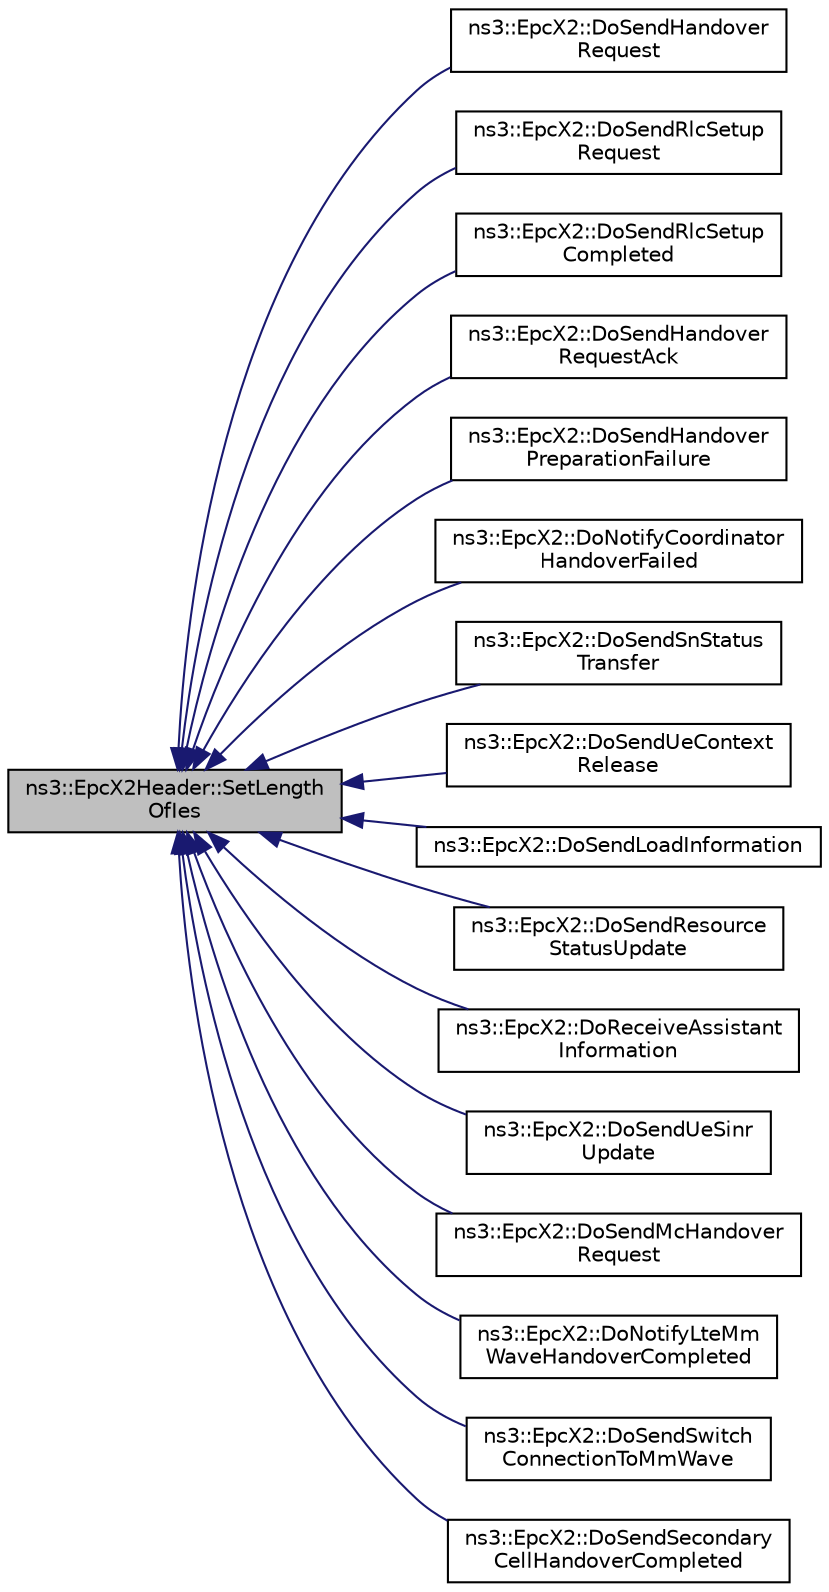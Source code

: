 digraph "ns3::EpcX2Header::SetLengthOfIes"
{
  edge [fontname="Helvetica",fontsize="10",labelfontname="Helvetica",labelfontsize="10"];
  node [fontname="Helvetica",fontsize="10",shape=record];
  rankdir="LR";
  Node1 [label="ns3::EpcX2Header::SetLength\lOfIes",height=0.2,width=0.4,color="black", fillcolor="grey75", style="filled", fontcolor="black"];
  Node1 -> Node2 [dir="back",color="midnightblue",fontsize="10",style="solid"];
  Node2 [label="ns3::EpcX2::DoSendHandover\lRequest",height=0.2,width=0.4,color="black", fillcolor="white", style="filled",URL="$df/d1e/classns3_1_1EpcX2.html#a8008ce25fcdf78a02d7945768ae3084b"];
  Node1 -> Node3 [dir="back",color="midnightblue",fontsize="10",style="solid"];
  Node3 [label="ns3::EpcX2::DoSendRlcSetup\lRequest",height=0.2,width=0.4,color="black", fillcolor="white", style="filled",URL="$df/d1e/classns3_1_1EpcX2.html#a856195e67f43bc851705e045eb876639"];
  Node1 -> Node4 [dir="back",color="midnightblue",fontsize="10",style="solid"];
  Node4 [label="ns3::EpcX2::DoSendRlcSetup\lCompleted",height=0.2,width=0.4,color="black", fillcolor="white", style="filled",URL="$df/d1e/classns3_1_1EpcX2.html#a46a90945c5f509e7098cb4668294b835"];
  Node1 -> Node5 [dir="back",color="midnightblue",fontsize="10",style="solid"];
  Node5 [label="ns3::EpcX2::DoSendHandover\lRequestAck",height=0.2,width=0.4,color="black", fillcolor="white", style="filled",URL="$df/d1e/classns3_1_1EpcX2.html#a0c10744b59810accae456d5e7a5ebf3b"];
  Node1 -> Node6 [dir="back",color="midnightblue",fontsize="10",style="solid"];
  Node6 [label="ns3::EpcX2::DoSendHandover\lPreparationFailure",height=0.2,width=0.4,color="black", fillcolor="white", style="filled",URL="$df/d1e/classns3_1_1EpcX2.html#a6b426becb1b31625fc2aada18d825d70"];
  Node1 -> Node7 [dir="back",color="midnightblue",fontsize="10",style="solid"];
  Node7 [label="ns3::EpcX2::DoNotifyCoordinator\lHandoverFailed",height=0.2,width=0.4,color="black", fillcolor="white", style="filled",URL="$df/d1e/classns3_1_1EpcX2.html#a89925408a45ab7cfaf98db08ad859e94"];
  Node1 -> Node8 [dir="back",color="midnightblue",fontsize="10",style="solid"];
  Node8 [label="ns3::EpcX2::DoSendSnStatus\lTransfer",height=0.2,width=0.4,color="black", fillcolor="white", style="filled",URL="$df/d1e/classns3_1_1EpcX2.html#adab34a68d321212ad653935239fedd4e"];
  Node1 -> Node9 [dir="back",color="midnightblue",fontsize="10",style="solid"];
  Node9 [label="ns3::EpcX2::DoSendUeContext\lRelease",height=0.2,width=0.4,color="black", fillcolor="white", style="filled",URL="$df/d1e/classns3_1_1EpcX2.html#a21fd33c24044a655a707fc0b68961fef"];
  Node1 -> Node10 [dir="back",color="midnightblue",fontsize="10",style="solid"];
  Node10 [label="ns3::EpcX2::DoSendLoadInformation",height=0.2,width=0.4,color="black", fillcolor="white", style="filled",URL="$df/d1e/classns3_1_1EpcX2.html#aa6e72c1fe568b09e0527de001ac33d8e"];
  Node1 -> Node11 [dir="back",color="midnightblue",fontsize="10",style="solid"];
  Node11 [label="ns3::EpcX2::DoSendResource\lStatusUpdate",height=0.2,width=0.4,color="black", fillcolor="white", style="filled",URL="$df/d1e/classns3_1_1EpcX2.html#a556c1c456108f8e1dff65289073d9b55"];
  Node1 -> Node12 [dir="back",color="midnightblue",fontsize="10",style="solid"];
  Node12 [label="ns3::EpcX2::DoReceiveAssistant\lInformation",height=0.2,width=0.4,color="black", fillcolor="white", style="filled",URL="$df/d1e/classns3_1_1EpcX2.html#a11444fc4651106c67e0d0566c8b61e1b"];
  Node1 -> Node13 [dir="back",color="midnightblue",fontsize="10",style="solid"];
  Node13 [label="ns3::EpcX2::DoSendUeSinr\lUpdate",height=0.2,width=0.4,color="black", fillcolor="white", style="filled",URL="$df/d1e/classns3_1_1EpcX2.html#a54d091a779cfe55461d28fa9e81fd6ca"];
  Node1 -> Node14 [dir="back",color="midnightblue",fontsize="10",style="solid"];
  Node14 [label="ns3::EpcX2::DoSendMcHandover\lRequest",height=0.2,width=0.4,color="black", fillcolor="white", style="filled",URL="$df/d1e/classns3_1_1EpcX2.html#a7f811829874466c79c17a804dead4e90"];
  Node1 -> Node15 [dir="back",color="midnightblue",fontsize="10",style="solid"];
  Node15 [label="ns3::EpcX2::DoNotifyLteMm\lWaveHandoverCompleted",height=0.2,width=0.4,color="black", fillcolor="white", style="filled",URL="$df/d1e/classns3_1_1EpcX2.html#aa2ab1580f97cbebf950702b289032f9f"];
  Node1 -> Node16 [dir="back",color="midnightblue",fontsize="10",style="solid"];
  Node16 [label="ns3::EpcX2::DoSendSwitch\lConnectionToMmWave",height=0.2,width=0.4,color="black", fillcolor="white", style="filled",URL="$df/d1e/classns3_1_1EpcX2.html#abf288cbe6a364c4e9da3329f96dacfc5"];
  Node1 -> Node17 [dir="back",color="midnightblue",fontsize="10",style="solid"];
  Node17 [label="ns3::EpcX2::DoSendSecondary\lCellHandoverCompleted",height=0.2,width=0.4,color="black", fillcolor="white", style="filled",URL="$df/d1e/classns3_1_1EpcX2.html#a2ab46d3ece4e6af595249144a843ffbf"];
}
